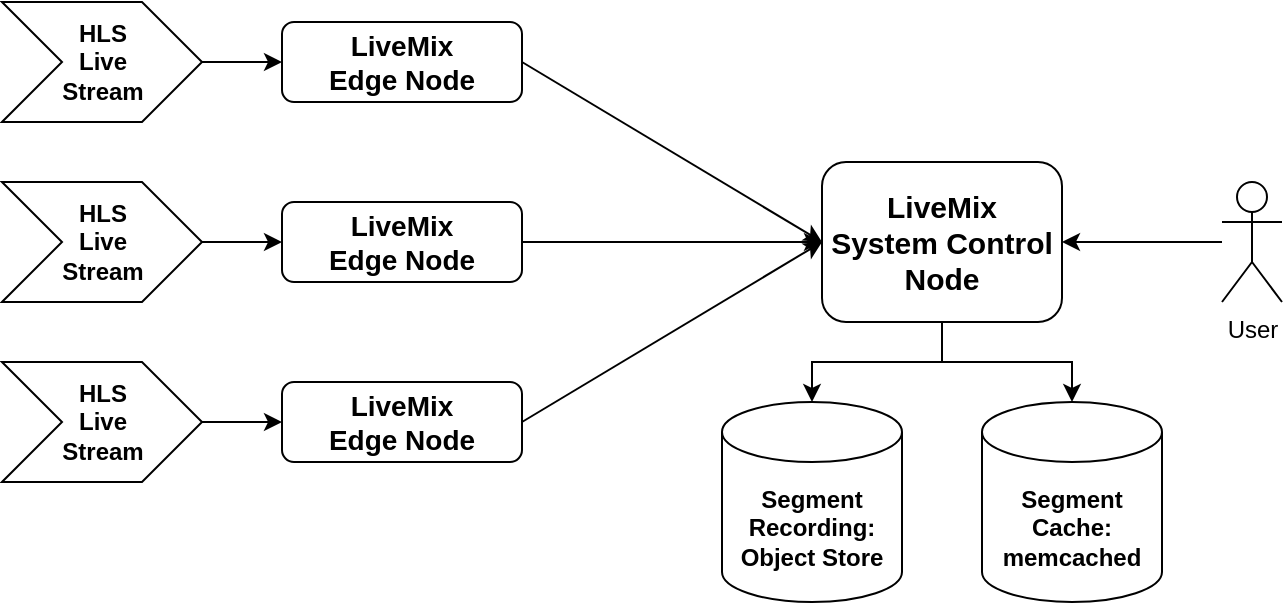 <mxfile version="22.1.16" type="device">
  <diagram name="Overview" id="p0wzpaUsreVqfvOPJBVa">
    <mxGraphModel dx="1418" dy="785" grid="1" gridSize="10" guides="1" tooltips="1" connect="1" arrows="1" fold="1" page="1" pageScale="1" pageWidth="1100" pageHeight="850" math="0" shadow="0">
      <root>
        <mxCell id="0" />
        <mxCell id="1" parent="0" />
        <mxCell id="qX7ymqVcjO1p-xWjuIsB-1" value="&lt;span style=&quot;font-size: 15px;&quot;&gt;LiveMix&lt;br style=&quot;font-size: 15px;&quot;&gt;System Control Node&lt;/span&gt;" style="rounded=1;whiteSpace=wrap;html=1;fontStyle=1;fontSize=15;" vertex="1" parent="1">
          <mxGeometry x="430" y="240" width="120" height="80" as="geometry" />
        </mxCell>
        <mxCell id="qX7ymqVcjO1p-xWjuIsB-2" value="Segment Cache:&lt;br&gt;memcached" style="shape=cylinder3;whiteSpace=wrap;html=1;boundedLbl=1;backgroundOutline=1;size=15;fontStyle=1" vertex="1" parent="1">
          <mxGeometry x="510" y="360" width="90" height="100" as="geometry" />
        </mxCell>
        <mxCell id="qX7ymqVcjO1p-xWjuIsB-3" value="Segment Recording:&lt;br&gt;Object Store" style="shape=cylinder3;whiteSpace=wrap;html=1;boundedLbl=1;backgroundOutline=1;size=15;fontStyle=1" vertex="1" parent="1">
          <mxGeometry x="380" y="360" width="90" height="100" as="geometry" />
        </mxCell>
        <mxCell id="qX7ymqVcjO1p-xWjuIsB-4" style="edgeStyle=orthogonalEdgeStyle;rounded=0;orthogonalLoop=1;jettySize=auto;html=1;entryX=0.5;entryY=0;entryDx=0;entryDy=0;entryPerimeter=0;" edge="1" parent="1" source="qX7ymqVcjO1p-xWjuIsB-1" target="qX7ymqVcjO1p-xWjuIsB-3">
          <mxGeometry relative="1" as="geometry" />
        </mxCell>
        <mxCell id="qX7ymqVcjO1p-xWjuIsB-5" style="edgeStyle=orthogonalEdgeStyle;rounded=0;orthogonalLoop=1;jettySize=auto;html=1;entryX=0.5;entryY=0;entryDx=0;entryDy=0;entryPerimeter=0;" edge="1" parent="1" source="qX7ymqVcjO1p-xWjuIsB-1" target="qX7ymqVcjO1p-xWjuIsB-2">
          <mxGeometry relative="1" as="geometry" />
        </mxCell>
        <mxCell id="qX7ymqVcjO1p-xWjuIsB-7" value="LiveMix &lt;br style=&quot;font-size: 14px;&quot;&gt;Edge Node" style="rounded=1;whiteSpace=wrap;html=1;fontStyle=1;fontSize=14;" vertex="1" parent="1">
          <mxGeometry x="160" y="170" width="120" height="40" as="geometry" />
        </mxCell>
        <mxCell id="qX7ymqVcjO1p-xWjuIsB-8" value="LiveMix &lt;br style=&quot;font-size: 14px;&quot;&gt;Edge Node" style="rounded=1;whiteSpace=wrap;html=1;fontStyle=1;fontSize=14;" vertex="1" parent="1">
          <mxGeometry x="160" y="260" width="120" height="40" as="geometry" />
        </mxCell>
        <mxCell id="qX7ymqVcjO1p-xWjuIsB-9" value="LiveMix &lt;br style=&quot;font-size: 14px;&quot;&gt;Edge Node" style="rounded=1;whiteSpace=wrap;html=1;fontStyle=1;fontSize=14;" vertex="1" parent="1">
          <mxGeometry x="160" y="350" width="120" height="40" as="geometry" />
        </mxCell>
        <mxCell id="qX7ymqVcjO1p-xWjuIsB-14" style="edgeStyle=orthogonalEdgeStyle;rounded=0;orthogonalLoop=1;jettySize=auto;html=1;exitX=1;exitY=0.5;exitDx=0;exitDy=0;exitPerimeter=0;entryX=0;entryY=0.5;entryDx=0;entryDy=0;" edge="1" parent="1" source="qX7ymqVcjO1p-xWjuIsB-13" target="qX7ymqVcjO1p-xWjuIsB-7">
          <mxGeometry relative="1" as="geometry" />
        </mxCell>
        <mxCell id="qX7ymqVcjO1p-xWjuIsB-13" value="HLS&lt;br&gt;Live&lt;br&gt;Stream" style="html=1;shadow=0;dashed=0;align=center;verticalAlign=middle;shape=mxgraph.arrows2.arrow;dy=0;dx=30;notch=30;fontStyle=1" vertex="1" parent="1">
          <mxGeometry x="20" y="160" width="100" height="60" as="geometry" />
        </mxCell>
        <mxCell id="qX7ymqVcjO1p-xWjuIsB-17" style="edgeStyle=orthogonalEdgeStyle;rounded=0;orthogonalLoop=1;jettySize=auto;html=1;entryX=0;entryY=0.5;entryDx=0;entryDy=0;" edge="1" parent="1" source="qX7ymqVcjO1p-xWjuIsB-15" target="qX7ymqVcjO1p-xWjuIsB-8">
          <mxGeometry relative="1" as="geometry" />
        </mxCell>
        <mxCell id="qX7ymqVcjO1p-xWjuIsB-15" value="HLS&lt;br&gt;Live&lt;br&gt;Stream" style="html=1;shadow=0;dashed=0;align=center;verticalAlign=middle;shape=mxgraph.arrows2.arrow;dy=0;dx=30;notch=30;fontStyle=1" vertex="1" parent="1">
          <mxGeometry x="20" y="250" width="100" height="60" as="geometry" />
        </mxCell>
        <mxCell id="qX7ymqVcjO1p-xWjuIsB-18" style="edgeStyle=orthogonalEdgeStyle;rounded=0;orthogonalLoop=1;jettySize=auto;html=1;entryX=0;entryY=0.5;entryDx=0;entryDy=0;" edge="1" parent="1" source="qX7ymqVcjO1p-xWjuIsB-16" target="qX7ymqVcjO1p-xWjuIsB-9">
          <mxGeometry relative="1" as="geometry" />
        </mxCell>
        <mxCell id="qX7ymqVcjO1p-xWjuIsB-16" value="HLS&lt;br&gt;Live&lt;br&gt;Stream" style="html=1;shadow=0;dashed=0;align=center;verticalAlign=middle;shape=mxgraph.arrows2.arrow;dy=0;dx=30;notch=30;fontStyle=1" vertex="1" parent="1">
          <mxGeometry x="20" y="340" width="100" height="60" as="geometry" />
        </mxCell>
        <mxCell id="qX7ymqVcjO1p-xWjuIsB-20" style="edgeStyle=orthogonalEdgeStyle;rounded=0;orthogonalLoop=1;jettySize=auto;html=1;" edge="1" parent="1" source="qX7ymqVcjO1p-xWjuIsB-19" target="qX7ymqVcjO1p-xWjuIsB-1">
          <mxGeometry relative="1" as="geometry" />
        </mxCell>
        <mxCell id="qX7ymqVcjO1p-xWjuIsB-19" value="User" style="shape=umlActor;verticalLabelPosition=bottom;verticalAlign=top;html=1;outlineConnect=0;" vertex="1" parent="1">
          <mxGeometry x="630" y="250" width="30" height="60" as="geometry" />
        </mxCell>
        <mxCell id="qX7ymqVcjO1p-xWjuIsB-21" value="" style="endArrow=classic;html=1;rounded=0;exitX=1;exitY=0.5;exitDx=0;exitDy=0;entryX=0;entryY=0.5;entryDx=0;entryDy=0;" edge="1" parent="1" source="qX7ymqVcjO1p-xWjuIsB-7" target="qX7ymqVcjO1p-xWjuIsB-1">
          <mxGeometry width="50" height="50" relative="1" as="geometry">
            <mxPoint x="510" y="420" as="sourcePoint" />
            <mxPoint x="560" y="370" as="targetPoint" />
          </mxGeometry>
        </mxCell>
        <mxCell id="qX7ymqVcjO1p-xWjuIsB-22" value="" style="endArrow=classic;html=1;rounded=0;exitX=1;exitY=0.5;exitDx=0;exitDy=0;" edge="1" parent="1" source="qX7ymqVcjO1p-xWjuIsB-8">
          <mxGeometry width="50" height="50" relative="1" as="geometry">
            <mxPoint x="340" y="140" as="sourcePoint" />
            <mxPoint x="430" y="280" as="targetPoint" />
          </mxGeometry>
        </mxCell>
        <mxCell id="qX7ymqVcjO1p-xWjuIsB-23" value="" style="endArrow=classic;html=1;rounded=0;exitX=1;exitY=0.5;exitDx=0;exitDy=0;entryX=0;entryY=0.5;entryDx=0;entryDy=0;" edge="1" parent="1" source="qX7ymqVcjO1p-xWjuIsB-9" target="qX7ymqVcjO1p-xWjuIsB-1">
          <mxGeometry width="50" height="50" relative="1" as="geometry">
            <mxPoint x="280" y="150" as="sourcePoint" />
            <mxPoint x="330" y="100" as="targetPoint" />
          </mxGeometry>
        </mxCell>
      </root>
    </mxGraphModel>
  </diagram>
</mxfile>
